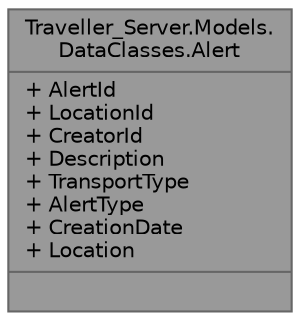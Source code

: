 digraph "Traveller_Server.Models.DataClasses.Alert"
{
 // LATEX_PDF_SIZE
  bgcolor="transparent";
  edge [fontname=Helvetica,fontsize=10,labelfontname=Helvetica,labelfontsize=10];
  node [fontname=Helvetica,fontsize=10,shape=box,height=0.2,width=0.4];
  Node1 [shape=record,label="{Traveller_Server.Models.\lDataClasses.Alert\n|+ AlertId\l+ LocationId\l+ CreatorId\l+ Description\l+ TransportType\l+ AlertType\l+ CreationDate\l+ Location\l|}",height=0.2,width=0.4,color="gray40", fillcolor="grey60", style="filled", fontcolor="black",tooltip="Alert data class. Represents a social alert to warn others users of certain conditions,..."];
}
